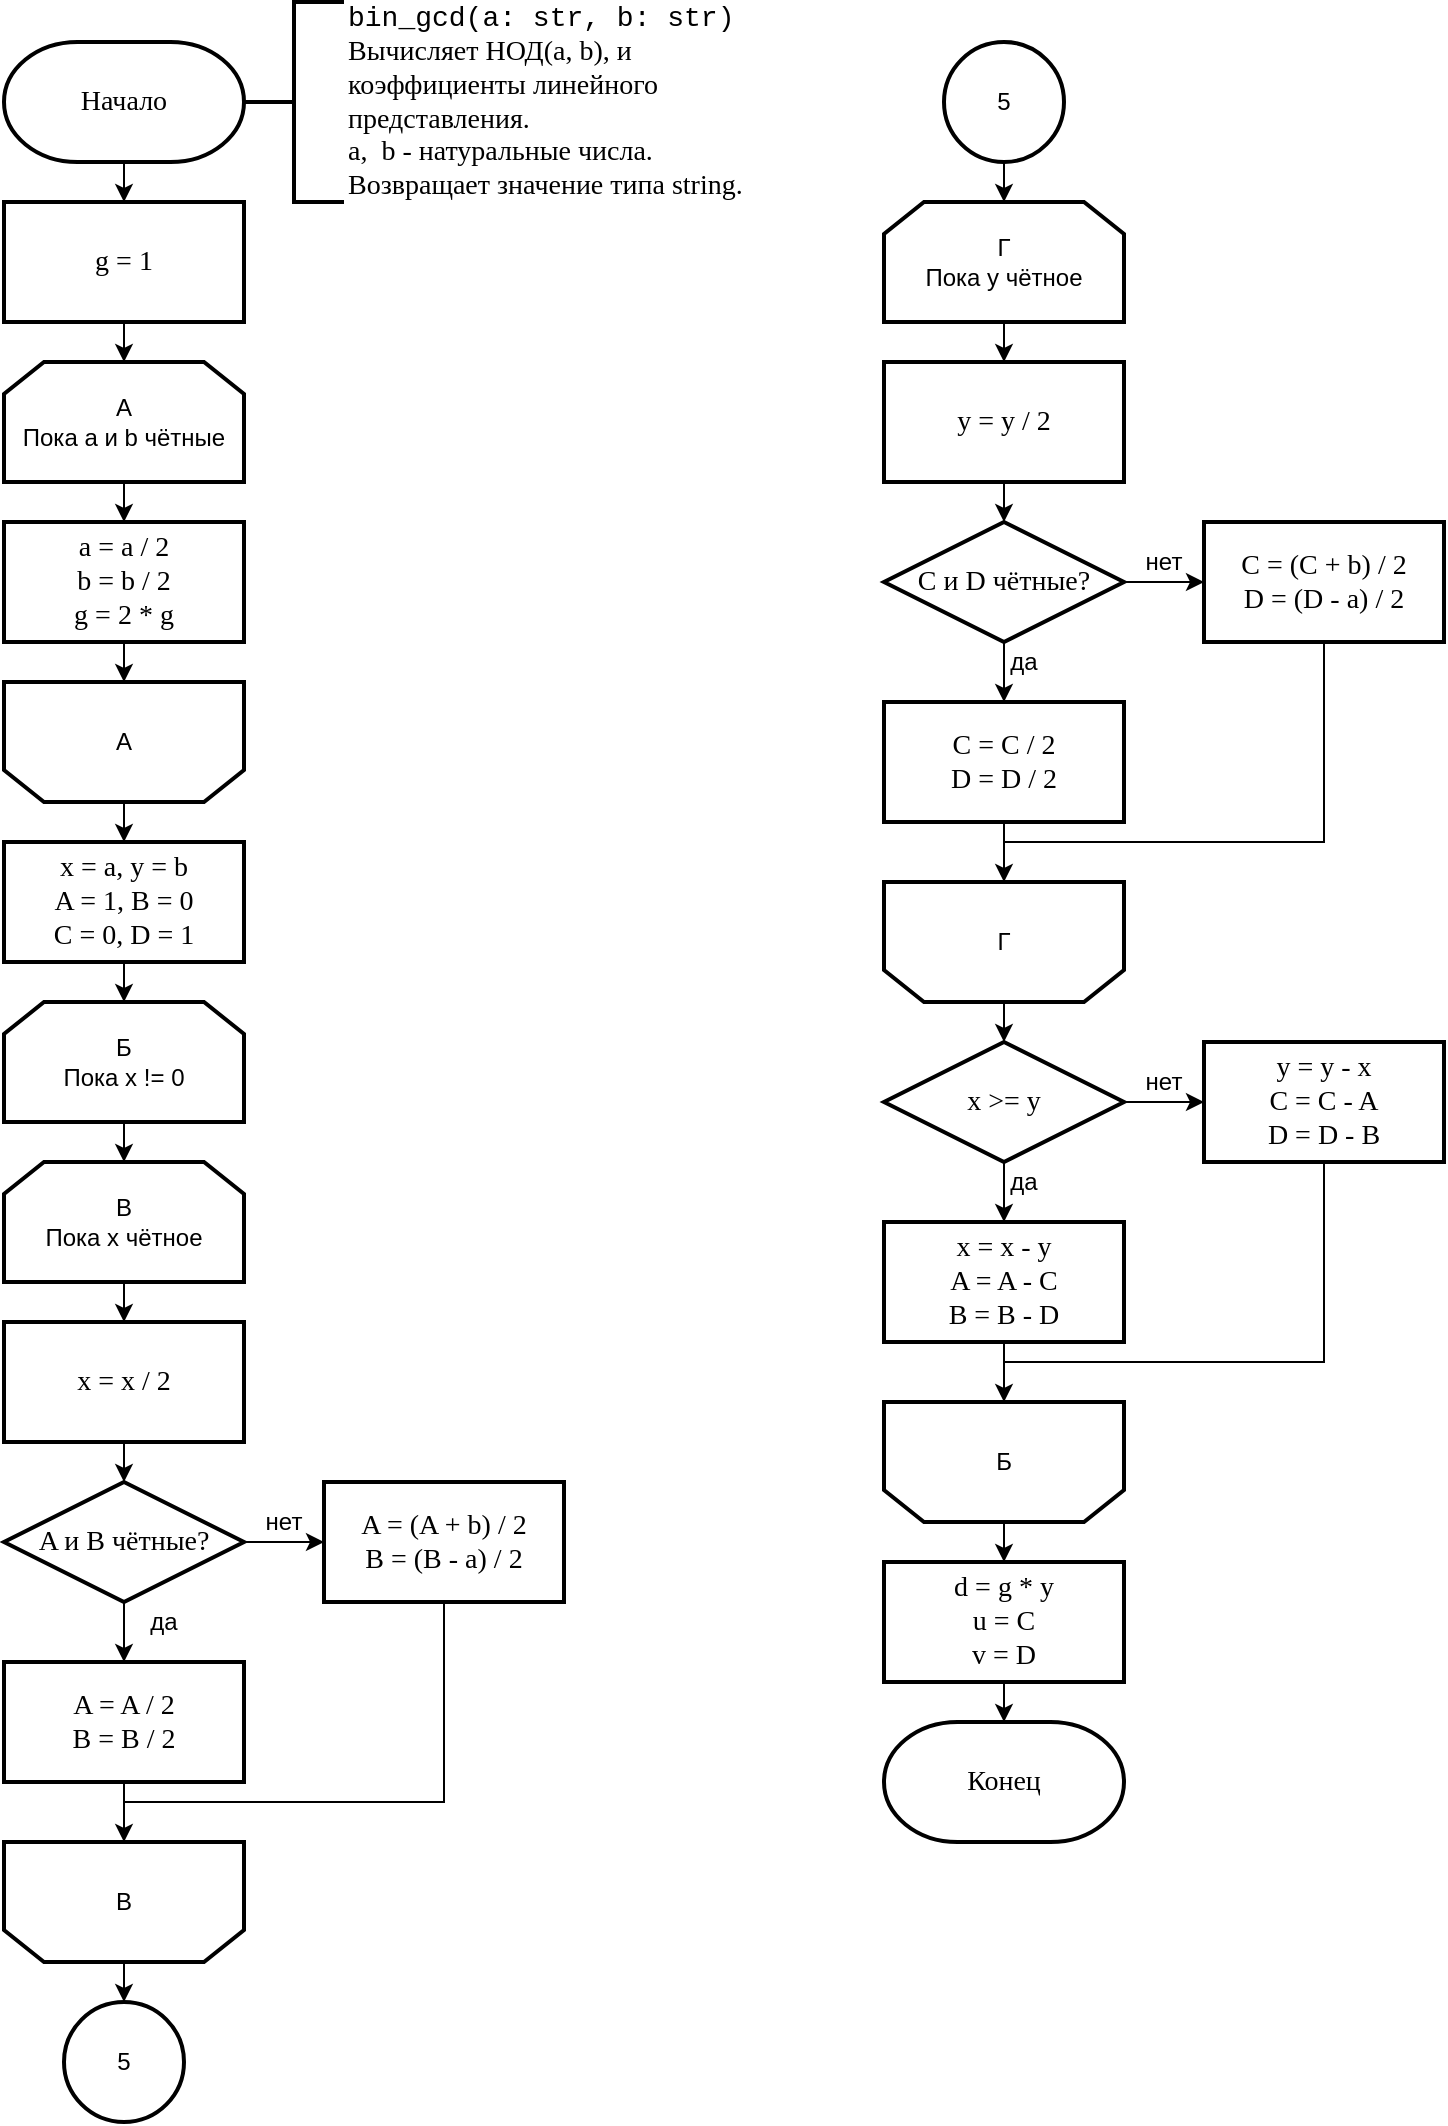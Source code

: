 <mxfile version="14.4.5"><diagram id="MlSowE7N2zOFGr-4BrM5" name="Page-1"><mxGraphModel dx="1422" dy="773" grid="1" gridSize="10" guides="1" tooltips="1" connect="1" arrows="1" fold="1" page="1" pageScale="1" pageWidth="827" pageHeight="1169" math="0" shadow="0"><root><mxCell id="0"/><mxCell id="1" parent="0"/><mxCell id="nv8g-kd1o3_juHzsw5EB-2" style="edgeStyle=orthogonalEdgeStyle;rounded=0;orthogonalLoop=1;jettySize=auto;html=1;exitX=0.5;exitY=1;exitDx=0;exitDy=0;exitPerimeter=0;entryX=0.5;entryY=0;entryDx=0;entryDy=0;" parent="1" source="eOUjjm0YNrlzB128Bgmo-1" edge="1"><mxGeometry relative="1" as="geometry"><mxPoint x="120" y="120" as="targetPoint"/></mxGeometry></mxCell><mxCell id="eOUjjm0YNrlzB128Bgmo-1" value="Начало" style="strokeWidth=2;html=1;shape=mxgraph.flowchart.terminator;whiteSpace=wrap;fontSize=14;fontFamily=Times New Roman;" parent="1" vertex="1"><mxGeometry x="60" y="40" width="120" height="60" as="geometry"/></mxCell><mxCell id="eOUjjm0YNrlzB128Bgmo-4" value="&lt;div&gt;&lt;font face=&quot;Courier New&quot;&gt;bin_gcd(a: str, b: str)&lt;/font&gt;&lt;/div&gt;&lt;div&gt;Вычисляет НОД(a, b), и&lt;/div&gt;&lt;div&gt;коэффициенты линейного&lt;/div&gt;&lt;div&gt;представления.&lt;br&gt;&lt;/div&gt;&lt;div&gt;a,&amp;nbsp; b - натуральные числа.&lt;br&gt;&lt;/div&gt;&lt;div&gt;Возвращает значение типа string.&lt;br&gt;&lt;/div&gt;" style="strokeWidth=2;html=1;shape=mxgraph.flowchart.annotation_2;align=left;labelPosition=right;pointerEvents=1;fontFamily=Times New Roman;fontSize=14;" parent="1" vertex="1"><mxGeometry x="180" y="20" width="50" height="100" as="geometry"/></mxCell><mxCell id="QTIXPY9hOdh990Jj-NP0-6" style="edgeStyle=orthogonalEdgeStyle;rounded=0;orthogonalLoop=1;jettySize=auto;html=1;exitX=0.5;exitY=1;exitDx=0;exitDy=0;entryX=0.5;entryY=0;entryDx=0;entryDy=0;" edge="1" parent="1" source="nv8g-kd1o3_juHzsw5EB-4" target="QTIXPY9hOdh990Jj-NP0-4"><mxGeometry relative="1" as="geometry"/></mxCell><mxCell id="nv8g-kd1o3_juHzsw5EB-4" value="А&lt;br&gt;Пока a и b чётные" style="shape=loopLimit;whiteSpace=wrap;html=1;strokeWidth=2;" parent="1" vertex="1"><mxGeometry x="60" y="200" width="120" height="60" as="geometry"/></mxCell><mxCell id="QTIXPY9hOdh990Jj-NP0-3" style="edgeStyle=orthogonalEdgeStyle;rounded=0;orthogonalLoop=1;jettySize=auto;html=1;exitX=0.5;exitY=1;exitDx=0;exitDy=0;entryX=0.5;entryY=0;entryDx=0;entryDy=0;" edge="1" parent="1" source="QTIXPY9hOdh990Jj-NP0-2" target="nv8g-kd1o3_juHzsw5EB-4"><mxGeometry relative="1" as="geometry"/></mxCell><mxCell id="QTIXPY9hOdh990Jj-NP0-2" value="g = 1" style="rounded=0;whiteSpace=wrap;html=1;absoluteArcSize=1;arcSize=14;strokeWidth=2;fontFamily=Times New Roman;fontSize=14;" vertex="1" parent="1"><mxGeometry x="60" y="120" width="120" height="60" as="geometry"/></mxCell><mxCell id="QTIXPY9hOdh990Jj-NP0-7" style="edgeStyle=orthogonalEdgeStyle;rounded=0;orthogonalLoop=1;jettySize=auto;html=1;exitX=0.5;exitY=1;exitDx=0;exitDy=0;entryX=0.5;entryY=1;entryDx=0;entryDy=0;" edge="1" parent="1" source="QTIXPY9hOdh990Jj-NP0-4" target="QTIXPY9hOdh990Jj-NP0-5"><mxGeometry relative="1" as="geometry"/></mxCell><mxCell id="QTIXPY9hOdh990Jj-NP0-4" value="&lt;div&gt;a = a / 2&lt;/div&gt;&lt;div&gt;b = b / 2&lt;/div&gt;&lt;div&gt;g = 2 * g&lt;br&gt;&lt;/div&gt;" style="rounded=0;whiteSpace=wrap;html=1;absoluteArcSize=1;arcSize=14;strokeWidth=2;fontFamily=Times New Roman;fontSize=14;" vertex="1" parent="1"><mxGeometry x="60" y="280" width="120" height="60" as="geometry"/></mxCell><mxCell id="QTIXPY9hOdh990Jj-NP0-9" style="edgeStyle=orthogonalEdgeStyle;rounded=0;orthogonalLoop=1;jettySize=auto;html=1;exitX=0.5;exitY=0;exitDx=0;exitDy=0;entryX=0.5;entryY=0;entryDx=0;entryDy=0;" edge="1" parent="1" source="QTIXPY9hOdh990Jj-NP0-5" target="QTIXPY9hOdh990Jj-NP0-8"><mxGeometry relative="1" as="geometry"/></mxCell><mxCell id="QTIXPY9hOdh990Jj-NP0-5" value="А" style="shape=loopLimit;whiteSpace=wrap;html=1;strokeWidth=2;direction=west;" vertex="1" parent="1"><mxGeometry x="60" y="360" width="120" height="60" as="geometry"/></mxCell><mxCell id="QTIXPY9hOdh990Jj-NP0-11" style="edgeStyle=orthogonalEdgeStyle;rounded=0;orthogonalLoop=1;jettySize=auto;html=1;exitX=0.5;exitY=1;exitDx=0;exitDy=0;entryX=0.5;entryY=0;entryDx=0;entryDy=0;" edge="1" parent="1" source="QTIXPY9hOdh990Jj-NP0-8" target="QTIXPY9hOdh990Jj-NP0-10"><mxGeometry relative="1" as="geometry"/></mxCell><mxCell id="QTIXPY9hOdh990Jj-NP0-8" value="&lt;div&gt;x = a, y = b&lt;/div&gt;&lt;div&gt;A = 1, B = 0&lt;/div&gt;&lt;div&gt;C = 0, D = 1&lt;br&gt;&lt;/div&gt;" style="rounded=0;whiteSpace=wrap;html=1;absoluteArcSize=1;arcSize=14;strokeWidth=2;fontFamily=Times New Roman;fontSize=14;" vertex="1" parent="1"><mxGeometry x="60" y="440" width="120" height="60" as="geometry"/></mxCell><mxCell id="QTIXPY9hOdh990Jj-NP0-13" style="edgeStyle=orthogonalEdgeStyle;rounded=0;orthogonalLoop=1;jettySize=auto;html=1;exitX=0.5;exitY=1;exitDx=0;exitDy=0;entryX=0.5;entryY=0;entryDx=0;entryDy=0;" edge="1" parent="1" source="QTIXPY9hOdh990Jj-NP0-10" target="QTIXPY9hOdh990Jj-NP0-12"><mxGeometry relative="1" as="geometry"/></mxCell><mxCell id="QTIXPY9hOdh990Jj-NP0-10" value="Б&lt;br&gt;Пока x != 0" style="shape=loopLimit;whiteSpace=wrap;html=1;strokeWidth=2;" vertex="1" parent="1"><mxGeometry x="60" y="520" width="120" height="60" as="geometry"/></mxCell><mxCell id="QTIXPY9hOdh990Jj-NP0-15" style="edgeStyle=orthogonalEdgeStyle;rounded=0;orthogonalLoop=1;jettySize=auto;html=1;exitX=0.5;exitY=1;exitDx=0;exitDy=0;entryX=0.5;entryY=0;entryDx=0;entryDy=0;" edge="1" parent="1" source="QTIXPY9hOdh990Jj-NP0-12" target="QTIXPY9hOdh990Jj-NP0-14"><mxGeometry relative="1" as="geometry"/></mxCell><mxCell id="QTIXPY9hOdh990Jj-NP0-12" value="В&lt;br&gt;Пока x чётное" style="shape=loopLimit;whiteSpace=wrap;html=1;strokeWidth=2;" vertex="1" parent="1"><mxGeometry x="60" y="600" width="120" height="60" as="geometry"/></mxCell><mxCell id="QTIXPY9hOdh990Jj-NP0-17" style="edgeStyle=orthogonalEdgeStyle;rounded=0;orthogonalLoop=1;jettySize=auto;html=1;exitX=0.5;exitY=1;exitDx=0;exitDy=0;entryX=0.5;entryY=0;entryDx=0;entryDy=0;entryPerimeter=0;" edge="1" parent="1" source="QTIXPY9hOdh990Jj-NP0-14" target="QTIXPY9hOdh990Jj-NP0-16"><mxGeometry relative="1" as="geometry"/></mxCell><mxCell id="QTIXPY9hOdh990Jj-NP0-14" value="x = x / 2" style="rounded=0;whiteSpace=wrap;html=1;absoluteArcSize=1;arcSize=14;strokeWidth=2;fontFamily=Times New Roman;fontSize=14;" vertex="1" parent="1"><mxGeometry x="60" y="680" width="120" height="60" as="geometry"/></mxCell><mxCell id="QTIXPY9hOdh990Jj-NP0-19" style="edgeStyle=orthogonalEdgeStyle;rounded=0;orthogonalLoop=1;jettySize=auto;html=1;exitX=0.5;exitY=1;exitDx=0;exitDy=0;exitPerimeter=0;entryX=0.5;entryY=0;entryDx=0;entryDy=0;" edge="1" parent="1" source="QTIXPY9hOdh990Jj-NP0-16" target="QTIXPY9hOdh990Jj-NP0-18"><mxGeometry relative="1" as="geometry"/></mxCell><mxCell id="QTIXPY9hOdh990Jj-NP0-21" style="edgeStyle=orthogonalEdgeStyle;rounded=0;orthogonalLoop=1;jettySize=auto;html=1;exitX=1;exitY=0.5;exitDx=0;exitDy=0;exitPerimeter=0;entryX=0;entryY=0.5;entryDx=0;entryDy=0;" edge="1" parent="1" source="QTIXPY9hOdh990Jj-NP0-16" target="QTIXPY9hOdh990Jj-NP0-20"><mxGeometry relative="1" as="geometry"/></mxCell><mxCell id="QTIXPY9hOdh990Jj-NP0-16" value="A и B чётные?" style="strokeWidth=2;html=1;shape=mxgraph.flowchart.decision;whiteSpace=wrap;rounded=0;fontFamily=Times New Roman;fontSize=14;" vertex="1" parent="1"><mxGeometry x="60" y="760" width="120" height="60" as="geometry"/></mxCell><mxCell id="QTIXPY9hOdh990Jj-NP0-23" style="edgeStyle=orthogonalEdgeStyle;rounded=0;orthogonalLoop=1;jettySize=auto;html=1;exitX=0.5;exitY=1;exitDx=0;exitDy=0;entryX=0.5;entryY=1;entryDx=0;entryDy=0;" edge="1" parent="1" source="QTIXPY9hOdh990Jj-NP0-18" target="QTIXPY9hOdh990Jj-NP0-22"><mxGeometry relative="1" as="geometry"/></mxCell><mxCell id="QTIXPY9hOdh990Jj-NP0-18" value="&lt;div&gt;A = A / 2&lt;/div&gt;&lt;div&gt;B = B / 2&lt;br&gt;&lt;/div&gt;" style="rounded=0;whiteSpace=wrap;html=1;absoluteArcSize=1;arcSize=14;strokeWidth=2;fontFamily=Times New Roman;fontSize=14;" vertex="1" parent="1"><mxGeometry x="60" y="850" width="120" height="60" as="geometry"/></mxCell><mxCell id="QTIXPY9hOdh990Jj-NP0-63" style="edgeStyle=orthogonalEdgeStyle;rounded=0;orthogonalLoop=1;jettySize=auto;html=1;exitX=0.5;exitY=1;exitDx=0;exitDy=0;endArrow=none;endFill=0;" edge="1" parent="1" source="QTIXPY9hOdh990Jj-NP0-20"><mxGeometry relative="1" as="geometry"><mxPoint x="120" y="920" as="targetPoint"/><Array as="points"><mxPoint x="280" y="920"/></Array></mxGeometry></mxCell><mxCell id="QTIXPY9hOdh990Jj-NP0-20" value="&lt;div&gt;A = (A + b) / 2&lt;/div&gt;&lt;div&gt;B = (B - a) / 2&lt;br&gt;&lt;/div&gt;" style="rounded=0;whiteSpace=wrap;html=1;absoluteArcSize=1;arcSize=14;strokeWidth=2;fontFamily=Times New Roman;fontSize=14;" vertex="1" parent="1"><mxGeometry x="220" y="760" width="120" height="60" as="geometry"/></mxCell><mxCell id="QTIXPY9hOdh990Jj-NP0-26" style="edgeStyle=orthogonalEdgeStyle;rounded=0;orthogonalLoop=1;jettySize=auto;html=1;exitX=0.5;exitY=0;exitDx=0;exitDy=0;" edge="1" parent="1" source="QTIXPY9hOdh990Jj-NP0-22" target="QTIXPY9hOdh990Jj-NP0-25"><mxGeometry relative="1" as="geometry"/></mxCell><mxCell id="QTIXPY9hOdh990Jj-NP0-22" value="В" style="shape=loopLimit;whiteSpace=wrap;html=1;strokeWidth=2;direction=west;" vertex="1" parent="1"><mxGeometry x="60" y="940" width="120" height="60" as="geometry"/></mxCell><mxCell id="QTIXPY9hOdh990Jj-NP0-25" value="5" style="ellipse;whiteSpace=wrap;html=1;aspect=fixed;strokeWidth=2;" vertex="1" parent="1"><mxGeometry x="90" y="1020" width="60" height="60" as="geometry"/></mxCell><mxCell id="QTIXPY9hOdh990Jj-NP0-39" style="edgeStyle=orthogonalEdgeStyle;rounded=0;orthogonalLoop=1;jettySize=auto;html=1;exitX=0.5;exitY=1;exitDx=0;exitDy=0;entryX=0.5;entryY=0;entryDx=0;entryDy=0;" edge="1" parent="1" source="QTIXPY9hOdh990Jj-NP0-27" target="QTIXPY9hOdh990Jj-NP0-29"><mxGeometry relative="1" as="geometry"/></mxCell><mxCell id="QTIXPY9hOdh990Jj-NP0-27" value="5" style="ellipse;whiteSpace=wrap;html=1;aspect=fixed;strokeWidth=2;" vertex="1" parent="1"><mxGeometry x="530" y="40" width="60" height="60" as="geometry"/></mxCell><mxCell id="QTIXPY9hOdh990Jj-NP0-28" style="edgeStyle=orthogonalEdgeStyle;rounded=0;orthogonalLoop=1;jettySize=auto;html=1;exitX=0.5;exitY=1;exitDx=0;exitDy=0;entryX=0.5;entryY=0;entryDx=0;entryDy=0;" edge="1" parent="1" source="QTIXPY9hOdh990Jj-NP0-29" target="QTIXPY9hOdh990Jj-NP0-31"><mxGeometry relative="1" as="geometry"/></mxCell><mxCell id="QTIXPY9hOdh990Jj-NP0-29" value="Г&lt;br&gt;Пока y чётное" style="shape=loopLimit;whiteSpace=wrap;html=1;strokeWidth=2;" vertex="1" parent="1"><mxGeometry x="500" y="120" width="120" height="60" as="geometry"/></mxCell><mxCell id="QTIXPY9hOdh990Jj-NP0-30" style="edgeStyle=orthogonalEdgeStyle;rounded=0;orthogonalLoop=1;jettySize=auto;html=1;exitX=0.5;exitY=1;exitDx=0;exitDy=0;entryX=0.5;entryY=0;entryDx=0;entryDy=0;entryPerimeter=0;" edge="1" parent="1" source="QTIXPY9hOdh990Jj-NP0-31" target="QTIXPY9hOdh990Jj-NP0-34"><mxGeometry relative="1" as="geometry"/></mxCell><mxCell id="QTIXPY9hOdh990Jj-NP0-31" value="y = y / 2" style="rounded=0;whiteSpace=wrap;html=1;absoluteArcSize=1;arcSize=14;strokeWidth=2;fontFamily=Times New Roman;fontSize=14;" vertex="1" parent="1"><mxGeometry x="500" y="200" width="120" height="60" as="geometry"/></mxCell><mxCell id="QTIXPY9hOdh990Jj-NP0-32" style="edgeStyle=orthogonalEdgeStyle;rounded=0;orthogonalLoop=1;jettySize=auto;html=1;exitX=0.5;exitY=1;exitDx=0;exitDy=0;exitPerimeter=0;entryX=0.5;entryY=0;entryDx=0;entryDy=0;" edge="1" parent="1" source="QTIXPY9hOdh990Jj-NP0-34" target="QTIXPY9hOdh990Jj-NP0-36"><mxGeometry relative="1" as="geometry"/></mxCell><mxCell id="QTIXPY9hOdh990Jj-NP0-33" style="edgeStyle=orthogonalEdgeStyle;rounded=0;orthogonalLoop=1;jettySize=auto;html=1;exitX=1;exitY=0.5;exitDx=0;exitDy=0;exitPerimeter=0;entryX=0;entryY=0.5;entryDx=0;entryDy=0;" edge="1" parent="1" source="QTIXPY9hOdh990Jj-NP0-34" target="QTIXPY9hOdh990Jj-NP0-38"><mxGeometry relative="1" as="geometry"/></mxCell><mxCell id="QTIXPY9hOdh990Jj-NP0-34" value="C и D чётные?" style="strokeWidth=2;html=1;shape=mxgraph.flowchart.decision;whiteSpace=wrap;rounded=0;fontFamily=Times New Roman;fontSize=14;" vertex="1" parent="1"><mxGeometry x="500" y="280" width="120" height="60" as="geometry"/></mxCell><mxCell id="QTIXPY9hOdh990Jj-NP0-54" style="edgeStyle=orthogonalEdgeStyle;rounded=0;orthogonalLoop=1;jettySize=auto;html=1;exitX=0.5;exitY=1;exitDx=0;exitDy=0;entryX=0.5;entryY=1;entryDx=0;entryDy=0;" edge="1" parent="1" source="QTIXPY9hOdh990Jj-NP0-36" target="QTIXPY9hOdh990Jj-NP0-40"><mxGeometry relative="1" as="geometry"/></mxCell><mxCell id="QTIXPY9hOdh990Jj-NP0-36" value="&lt;div&gt;C = C / 2&lt;/div&gt;&lt;div&gt;D = D / 2&lt;br&gt;&lt;/div&gt;" style="rounded=0;whiteSpace=wrap;html=1;absoluteArcSize=1;arcSize=14;strokeWidth=2;fontFamily=Times New Roman;fontSize=14;" vertex="1" parent="1"><mxGeometry x="500" y="370" width="120" height="60" as="geometry"/></mxCell><mxCell id="QTIXPY9hOdh990Jj-NP0-62" style="edgeStyle=orthogonalEdgeStyle;rounded=0;orthogonalLoop=1;jettySize=auto;html=1;exitX=0.5;exitY=1;exitDx=0;exitDy=0;endArrow=none;endFill=0;" edge="1" parent="1" source="QTIXPY9hOdh990Jj-NP0-38"><mxGeometry relative="1" as="geometry"><mxPoint x="560" y="440" as="targetPoint"/><Array as="points"><mxPoint x="720" y="440"/></Array></mxGeometry></mxCell><mxCell id="QTIXPY9hOdh990Jj-NP0-38" value="&lt;div&gt;C = (C + b) / 2&lt;/div&gt;&lt;div&gt;D = (D - a) / 2&lt;br&gt;&lt;/div&gt;" style="rounded=0;whiteSpace=wrap;html=1;absoluteArcSize=1;arcSize=14;strokeWidth=2;fontFamily=Times New Roman;fontSize=14;" vertex="1" parent="1"><mxGeometry x="660" y="280" width="120" height="60" as="geometry"/></mxCell><mxCell id="QTIXPY9hOdh990Jj-NP0-42" style="edgeStyle=orthogonalEdgeStyle;rounded=0;orthogonalLoop=1;jettySize=auto;html=1;exitX=0.5;exitY=0;exitDx=0;exitDy=0;entryX=0.5;entryY=0;entryDx=0;entryDy=0;entryPerimeter=0;" edge="1" parent="1" source="QTIXPY9hOdh990Jj-NP0-40" target="QTIXPY9hOdh990Jj-NP0-41"><mxGeometry relative="1" as="geometry"/></mxCell><mxCell id="QTIXPY9hOdh990Jj-NP0-40" value="Г" style="shape=loopLimit;whiteSpace=wrap;html=1;strokeWidth=2;direction=west;" vertex="1" parent="1"><mxGeometry x="500" y="460" width="120" height="60" as="geometry"/></mxCell><mxCell id="QTIXPY9hOdh990Jj-NP0-55" style="edgeStyle=orthogonalEdgeStyle;rounded=0;orthogonalLoop=1;jettySize=auto;html=1;exitX=1;exitY=0.5;exitDx=0;exitDy=0;exitPerimeter=0;entryX=0;entryY=0.5;entryDx=0;entryDy=0;" edge="1" parent="1" source="QTIXPY9hOdh990Jj-NP0-41" target="QTIXPY9hOdh990Jj-NP0-45"><mxGeometry relative="1" as="geometry"/></mxCell><mxCell id="QTIXPY9hOdh990Jj-NP0-57" style="edgeStyle=orthogonalEdgeStyle;rounded=0;orthogonalLoop=1;jettySize=auto;html=1;exitX=0.5;exitY=1;exitDx=0;exitDy=0;exitPerimeter=0;entryX=0.5;entryY=0;entryDx=0;entryDy=0;" edge="1" parent="1" source="QTIXPY9hOdh990Jj-NP0-41" target="QTIXPY9hOdh990Jj-NP0-44"><mxGeometry relative="1" as="geometry"/></mxCell><mxCell id="QTIXPY9hOdh990Jj-NP0-41" value="x &amp;gt;= y" style="strokeWidth=2;html=1;shape=mxgraph.flowchart.decision;whiteSpace=wrap;rounded=0;fontFamily=Times New Roman;fontSize=14;" vertex="1" parent="1"><mxGeometry x="500" y="540" width="120" height="60" as="geometry"/></mxCell><mxCell id="QTIXPY9hOdh990Jj-NP0-48" style="edgeStyle=orthogonalEdgeStyle;rounded=0;orthogonalLoop=1;jettySize=auto;html=1;exitX=0.5;exitY=1;exitDx=0;exitDy=0;entryX=0.5;entryY=1;entryDx=0;entryDy=0;" edge="1" parent="1" source="QTIXPY9hOdh990Jj-NP0-44" target="QTIXPY9hOdh990Jj-NP0-47"><mxGeometry relative="1" as="geometry"/></mxCell><mxCell id="QTIXPY9hOdh990Jj-NP0-44" value="&lt;div&gt;x = x - y&lt;/div&gt;&lt;div&gt;A = A - C&lt;/div&gt;&lt;div&gt;B = B - D&lt;br&gt;&lt;/div&gt;" style="rounded=0;whiteSpace=wrap;html=1;absoluteArcSize=1;arcSize=14;strokeWidth=2;fontFamily=Times New Roman;fontSize=14;" vertex="1" parent="1"><mxGeometry x="500" y="630" width="120" height="60" as="geometry"/></mxCell><mxCell id="QTIXPY9hOdh990Jj-NP0-56" style="edgeStyle=orthogonalEdgeStyle;rounded=0;orthogonalLoop=1;jettySize=auto;html=1;exitX=0.5;exitY=1;exitDx=0;exitDy=0;endArrow=none;endFill=0;" edge="1" parent="1" source="QTIXPY9hOdh990Jj-NP0-45"><mxGeometry relative="1" as="geometry"><mxPoint x="560" y="700" as="targetPoint"/><Array as="points"><mxPoint x="720" y="700"/></Array></mxGeometry></mxCell><mxCell id="QTIXPY9hOdh990Jj-NP0-45" value="&lt;div&gt;y = y - x&lt;/div&gt;&lt;div&gt;C = C - A&lt;/div&gt;&lt;div&gt;D = D - B&lt;br&gt;&lt;/div&gt;" style="rounded=0;whiteSpace=wrap;html=1;absoluteArcSize=1;arcSize=14;strokeWidth=2;fontFamily=Times New Roman;fontSize=14;" vertex="1" parent="1"><mxGeometry x="660" y="540" width="120" height="60" as="geometry"/></mxCell><mxCell id="QTIXPY9hOdh990Jj-NP0-51" style="edgeStyle=orthogonalEdgeStyle;rounded=0;orthogonalLoop=1;jettySize=auto;html=1;exitX=0.5;exitY=1;exitDx=0;exitDy=0;entryX=0.5;entryY=0;entryDx=0;entryDy=0;entryPerimeter=0;" edge="1" parent="1" source="QTIXPY9hOdh990Jj-NP0-46" target="QTIXPY9hOdh990Jj-NP0-50"><mxGeometry relative="1" as="geometry"/></mxCell><mxCell id="QTIXPY9hOdh990Jj-NP0-46" value="&lt;div&gt;d = g * y&lt;/div&gt;&lt;div&gt;u = C&lt;/div&gt;&lt;div&gt;v = D&lt;br&gt;&lt;/div&gt;" style="rounded=0;whiteSpace=wrap;html=1;absoluteArcSize=1;arcSize=14;strokeWidth=2;fontFamily=Times New Roman;fontSize=14;" vertex="1" parent="1"><mxGeometry x="500" y="800" width="120" height="60" as="geometry"/></mxCell><mxCell id="QTIXPY9hOdh990Jj-NP0-49" style="edgeStyle=orthogonalEdgeStyle;rounded=0;orthogonalLoop=1;jettySize=auto;html=1;exitX=0.5;exitY=0;exitDx=0;exitDy=0;entryX=0.5;entryY=0;entryDx=0;entryDy=0;" edge="1" parent="1" source="QTIXPY9hOdh990Jj-NP0-47" target="QTIXPY9hOdh990Jj-NP0-46"><mxGeometry relative="1" as="geometry"/></mxCell><mxCell id="QTIXPY9hOdh990Jj-NP0-47" value="Б" style="shape=loopLimit;whiteSpace=wrap;html=1;strokeWidth=2;direction=west;" vertex="1" parent="1"><mxGeometry x="500" y="720" width="120" height="60" as="geometry"/></mxCell><mxCell id="QTIXPY9hOdh990Jj-NP0-50" value="Конец" style="strokeWidth=2;html=1;shape=mxgraph.flowchart.terminator;whiteSpace=wrap;fontSize=14;fontFamily=Times New Roman;" vertex="1" parent="1"><mxGeometry x="500" y="880" width="120" height="60" as="geometry"/></mxCell><mxCell id="QTIXPY9hOdh990Jj-NP0-52" value="нет" style="text;html=1;strokeColor=none;fillColor=none;align=center;verticalAlign=middle;whiteSpace=wrap;rounded=0;" vertex="1" parent="1"><mxGeometry x="190" y="770" width="20" height="20" as="geometry"/></mxCell><mxCell id="QTIXPY9hOdh990Jj-NP0-53" value="да" style="text;html=1;strokeColor=none;fillColor=none;align=center;verticalAlign=middle;whiteSpace=wrap;rounded=0;" vertex="1" parent="1"><mxGeometry x="130" y="820" width="20" height="20" as="geometry"/></mxCell><mxCell id="QTIXPY9hOdh990Jj-NP0-58" value="нет" style="text;html=1;strokeColor=none;fillColor=none;align=center;verticalAlign=middle;whiteSpace=wrap;rounded=0;" vertex="1" parent="1"><mxGeometry x="630" y="290" width="20" height="20" as="geometry"/></mxCell><mxCell id="QTIXPY9hOdh990Jj-NP0-59" value="нет" style="text;html=1;strokeColor=none;fillColor=none;align=center;verticalAlign=middle;whiteSpace=wrap;rounded=0;" vertex="1" parent="1"><mxGeometry x="630" y="550" width="20" height="20" as="geometry"/></mxCell><mxCell id="QTIXPY9hOdh990Jj-NP0-60" value="да" style="text;html=1;strokeColor=none;fillColor=none;align=center;verticalAlign=middle;whiteSpace=wrap;rounded=0;" vertex="1" parent="1"><mxGeometry x="560" y="600" width="20" height="20" as="geometry"/></mxCell><mxCell id="QTIXPY9hOdh990Jj-NP0-61" value="да" style="text;html=1;strokeColor=none;fillColor=none;align=center;verticalAlign=middle;whiteSpace=wrap;rounded=0;" vertex="1" parent="1"><mxGeometry x="560" y="340" width="20" height="20" as="geometry"/></mxCell></root></mxGraphModel></diagram></mxfile>